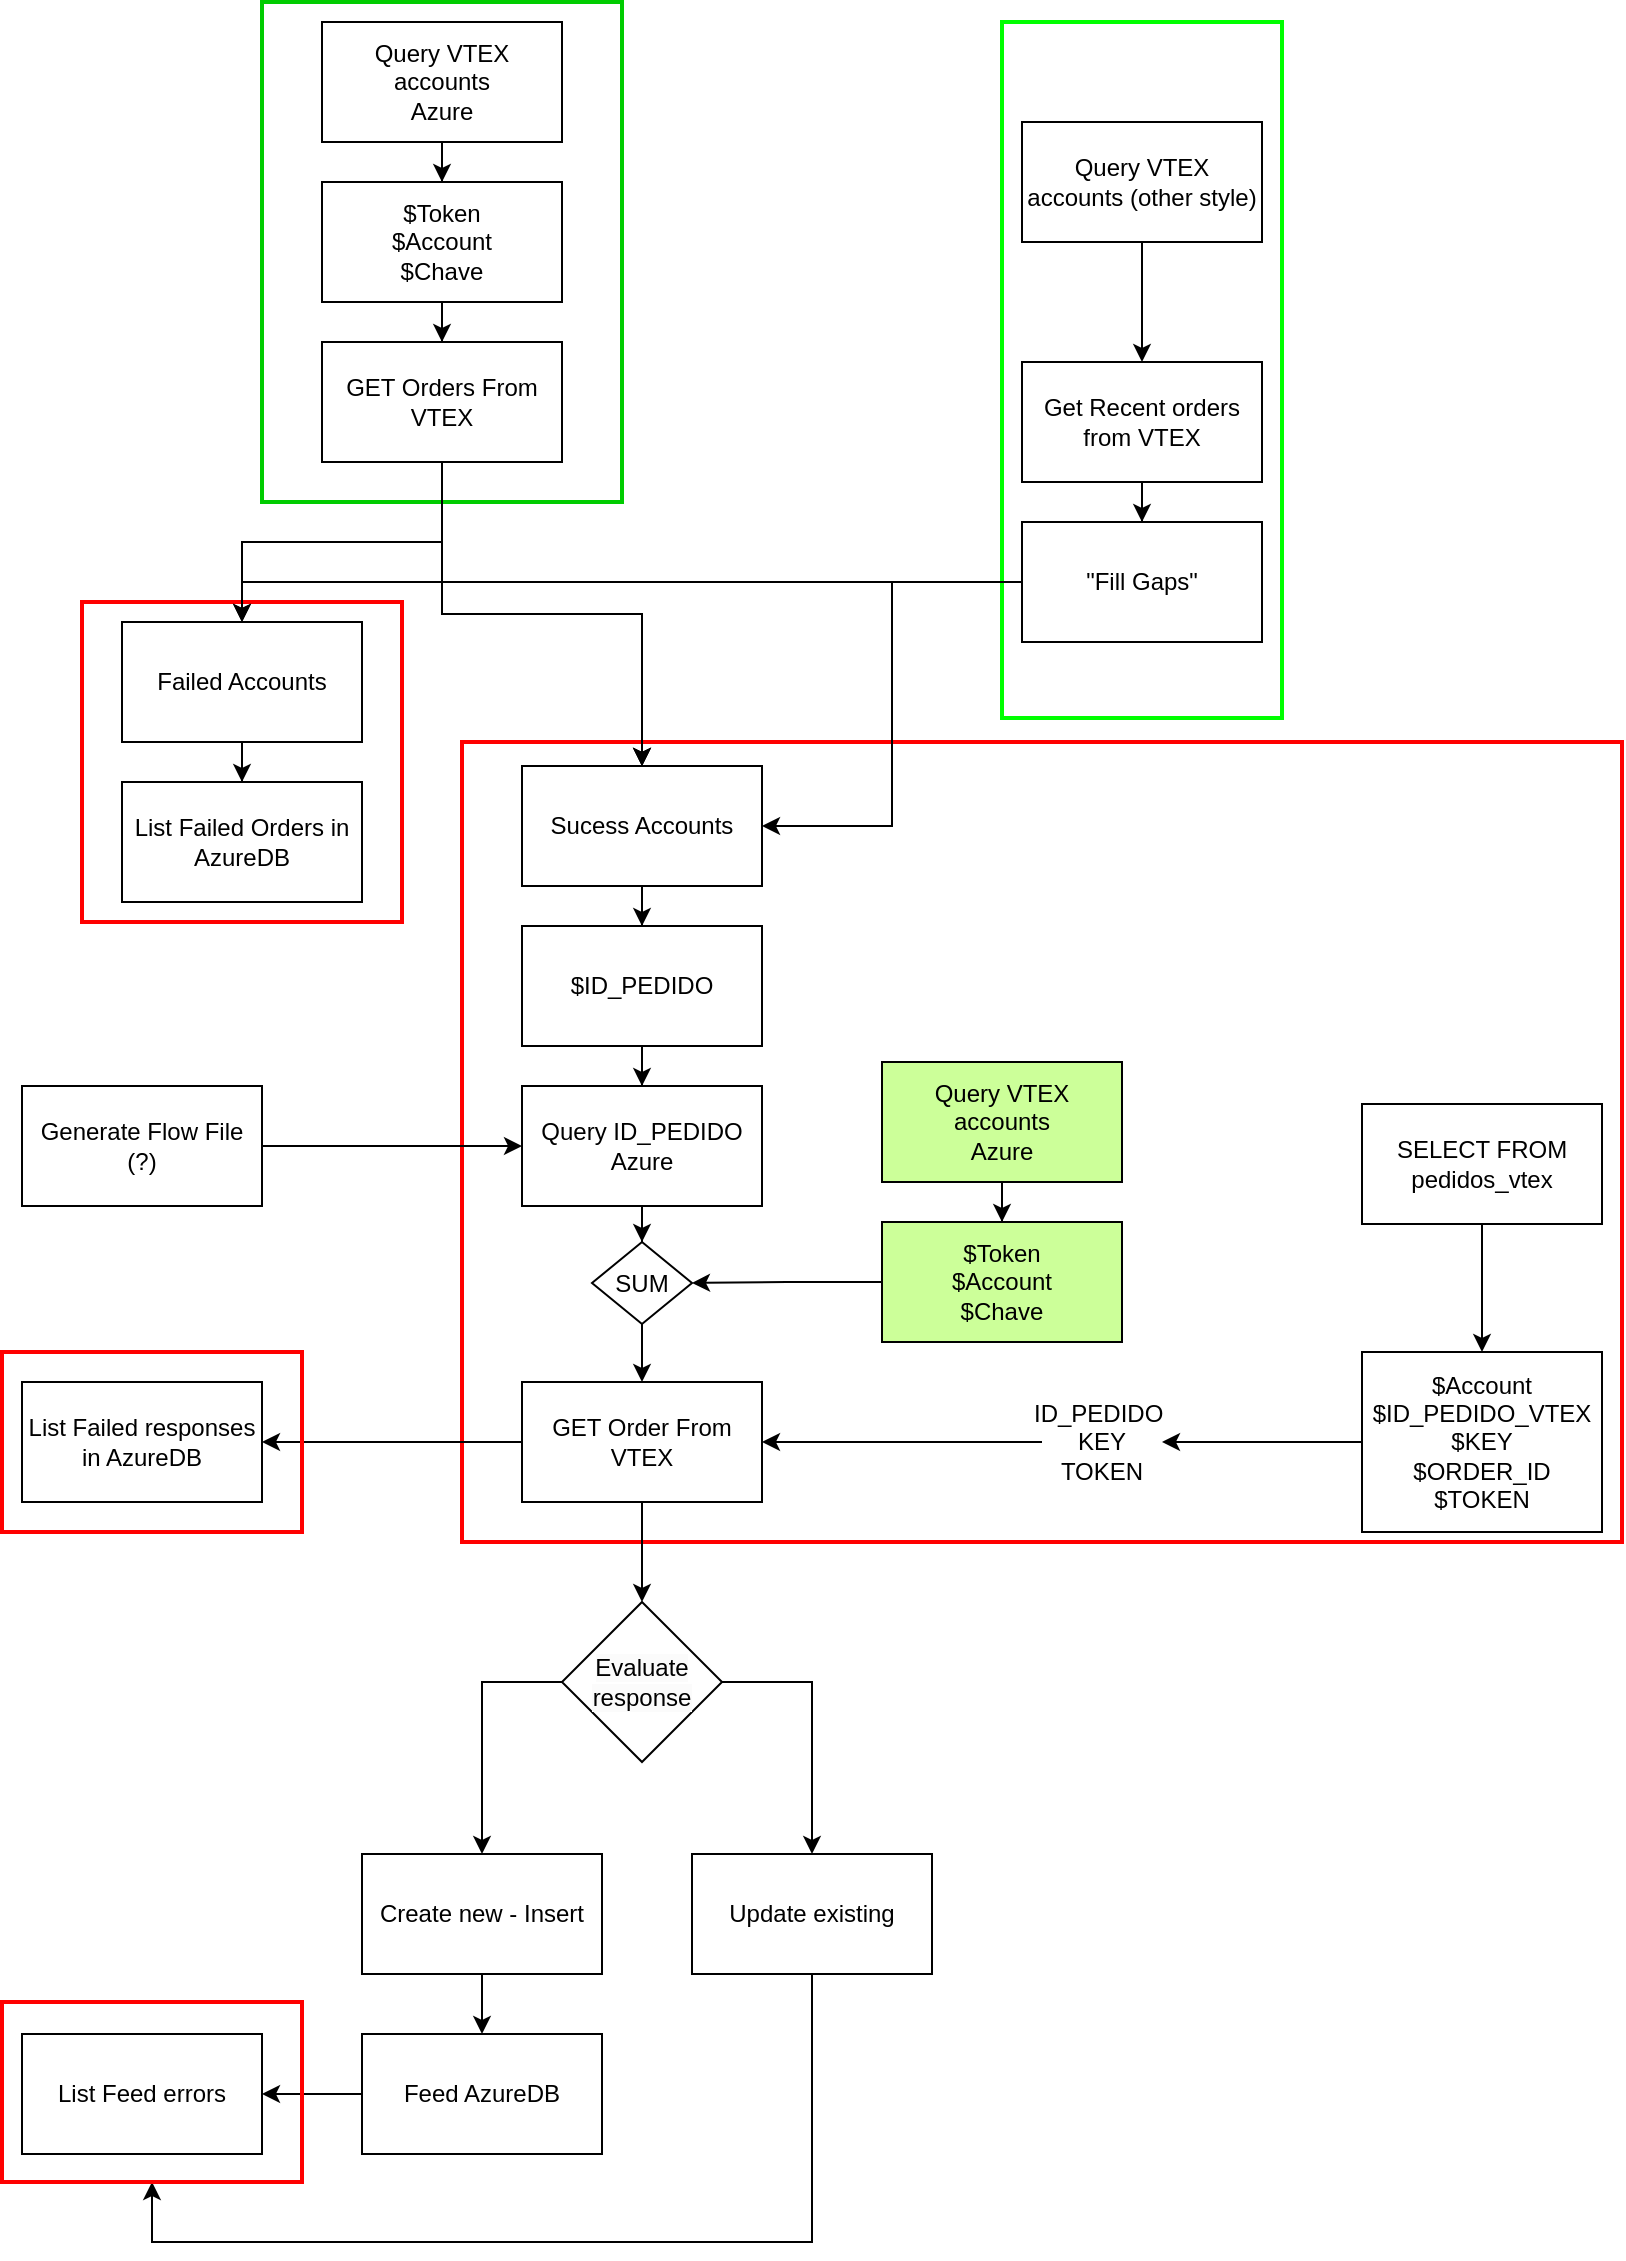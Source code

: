 <mxfile version="21.6.5" type="device">
  <diagram name="Página-1" id="wkWbI2_Ulsu_I-y9-6Hl">
    <mxGraphModel dx="1290" dy="566" grid="1" gridSize="10" guides="1" tooltips="1" connect="1" arrows="1" fold="1" page="1" pageScale="1" pageWidth="827" pageHeight="1169" math="0" shadow="0">
      <root>
        <mxCell id="0" />
        <mxCell id="1" parent="0" />
        <mxCell id="Hz_J9ZlZ0t33PJSmYvb0-60" value="" style="rounded=0;whiteSpace=wrap;html=1;fillColor=none;strokeColor=#ff0000;strokeWidth=2;" parent="1" vertex="1">
          <mxGeometry x="50" y="320" width="160" height="160" as="geometry" />
        </mxCell>
        <mxCell id="Hz_J9ZlZ0t33PJSmYvb0-59" value="" style="rounded=0;whiteSpace=wrap;html=1;fillColor=none;strokeColor=#00FF00;strokeWidth=2;" parent="1" vertex="1">
          <mxGeometry x="510" y="30" width="140" height="348" as="geometry" />
        </mxCell>
        <mxCell id="Hz_J9ZlZ0t33PJSmYvb0-57" value="" style="rounded=0;whiteSpace=wrap;html=1;fillColor=none;strokeColor=#ff0000;strokeWidth=2;" parent="1" vertex="1">
          <mxGeometry x="240" y="390" width="580" height="400" as="geometry" />
        </mxCell>
        <mxCell id="Hz_J9ZlZ0t33PJSmYvb0-56" value="" style="rounded=0;whiteSpace=wrap;html=1;fillColor=none;strokeColor=#00CC00;strokeWidth=2;" parent="1" vertex="1">
          <mxGeometry x="140" y="20" width="180" height="250" as="geometry" />
        </mxCell>
        <mxCell id="Hz_J9ZlZ0t33PJSmYvb0-3" value="" style="edgeStyle=orthogonalEdgeStyle;rounded=0;orthogonalLoop=1;jettySize=auto;html=1;" parent="1" source="Hz_J9ZlZ0t33PJSmYvb0-1" target="Hz_J9ZlZ0t33PJSmYvb0-2" edge="1">
          <mxGeometry relative="1" as="geometry" />
        </mxCell>
        <mxCell id="Hz_J9ZlZ0t33PJSmYvb0-1" value="Query VTEX accounts&lt;br&gt;Azure" style="rounded=0;whiteSpace=wrap;html=1;" parent="1" vertex="1">
          <mxGeometry x="170" y="30" width="120" height="60" as="geometry" />
        </mxCell>
        <mxCell id="Hz_J9ZlZ0t33PJSmYvb0-4" style="edgeStyle=orthogonalEdgeStyle;rounded=0;orthogonalLoop=1;jettySize=auto;html=1;" parent="1" source="Hz_J9ZlZ0t33PJSmYvb0-2" target="Hz_J9ZlZ0t33PJSmYvb0-5" edge="1">
          <mxGeometry relative="1" as="geometry">
            <mxPoint x="280" y="140" as="targetPoint" />
          </mxGeometry>
        </mxCell>
        <mxCell id="Hz_J9ZlZ0t33PJSmYvb0-2" value="$Token&lt;br&gt;$Account&lt;br&gt;$Chave" style="rounded=0;whiteSpace=wrap;html=1;" parent="1" vertex="1">
          <mxGeometry x="170" y="110" width="120" height="60" as="geometry" />
        </mxCell>
        <mxCell id="Hz_J9ZlZ0t33PJSmYvb0-7" value="" style="edgeStyle=orthogonalEdgeStyle;rounded=0;orthogonalLoop=1;jettySize=auto;html=1;" parent="1" source="Hz_J9ZlZ0t33PJSmYvb0-5" target="Hz_J9ZlZ0t33PJSmYvb0-6" edge="1">
          <mxGeometry relative="1" as="geometry" />
        </mxCell>
        <mxCell id="Hz_J9ZlZ0t33PJSmYvb0-8" value="" style="edgeStyle=orthogonalEdgeStyle;rounded=0;orthogonalLoop=1;jettySize=auto;html=1;" parent="1" source="Hz_J9ZlZ0t33PJSmYvb0-5" target="Hz_J9ZlZ0t33PJSmYvb0-6" edge="1">
          <mxGeometry relative="1" as="geometry" />
        </mxCell>
        <mxCell id="Hz_J9ZlZ0t33PJSmYvb0-9" value="" style="edgeStyle=orthogonalEdgeStyle;rounded=0;orthogonalLoop=1;jettySize=auto;html=1;" parent="1" source="Hz_J9ZlZ0t33PJSmYvb0-5" target="Hz_J9ZlZ0t33PJSmYvb0-6" edge="1">
          <mxGeometry relative="1" as="geometry" />
        </mxCell>
        <mxCell id="Hz_J9ZlZ0t33PJSmYvb0-5" value="GET Orders From VTEX" style="rounded=0;whiteSpace=wrap;html=1;" parent="1" vertex="1">
          <mxGeometry x="170" y="190" width="120" height="60" as="geometry" />
        </mxCell>
        <mxCell id="Hz_J9ZlZ0t33PJSmYvb0-28" style="edgeStyle=orthogonalEdgeStyle;rounded=0;orthogonalLoop=1;jettySize=auto;html=1;" parent="1" source="Hz_J9ZlZ0t33PJSmYvb0-6" target="Hz_J9ZlZ0t33PJSmYvb0-29" edge="1">
          <mxGeometry relative="1" as="geometry">
            <mxPoint x="330" y="512" as="targetPoint" />
          </mxGeometry>
        </mxCell>
        <mxCell id="Hz_J9ZlZ0t33PJSmYvb0-6" value="Sucess Accounts" style="rounded=0;whiteSpace=wrap;html=1;" parent="1" vertex="1">
          <mxGeometry x="270" y="402" width="120" height="60" as="geometry" />
        </mxCell>
        <mxCell id="Hz_J9ZlZ0t33PJSmYvb0-11" value="" style="edgeStyle=orthogonalEdgeStyle;rounded=0;orthogonalLoop=1;jettySize=auto;html=1;" parent="1" source="Hz_J9ZlZ0t33PJSmYvb0-5" target="Hz_J9ZlZ0t33PJSmYvb0-12" edge="1">
          <mxGeometry relative="1" as="geometry">
            <mxPoint x="320" y="210" as="sourcePoint" />
          </mxGeometry>
        </mxCell>
        <mxCell id="Hz_J9ZlZ0t33PJSmYvb0-16" value="" style="edgeStyle=orthogonalEdgeStyle;rounded=0;orthogonalLoop=1;jettySize=auto;html=1;" parent="1" source="Hz_J9ZlZ0t33PJSmYvb0-12" target="Hz_J9ZlZ0t33PJSmYvb0-15" edge="1">
          <mxGeometry relative="1" as="geometry" />
        </mxCell>
        <mxCell id="Hz_J9ZlZ0t33PJSmYvb0-12" value="Failed Accounts" style="rounded=0;whiteSpace=wrap;html=1;" parent="1" vertex="1">
          <mxGeometry x="70" y="330" width="120" height="60" as="geometry" />
        </mxCell>
        <mxCell id="Hz_J9ZlZ0t33PJSmYvb0-13" style="edgeStyle=orthogonalEdgeStyle;rounded=0;orthogonalLoop=1;jettySize=auto;html=1;exitX=0.5;exitY=1;exitDx=0;exitDy=0;" parent="1" source="Hz_J9ZlZ0t33PJSmYvb0-12" target="Hz_J9ZlZ0t33PJSmYvb0-12" edge="1">
          <mxGeometry relative="1" as="geometry" />
        </mxCell>
        <mxCell id="Hz_J9ZlZ0t33PJSmYvb0-15" value="List Failed Orders in AzureDB" style="rounded=0;whiteSpace=wrap;html=1;" parent="1" vertex="1">
          <mxGeometry x="70" y="410" width="120" height="60" as="geometry" />
        </mxCell>
        <mxCell id="Hz_J9ZlZ0t33PJSmYvb0-19" value="" style="edgeStyle=orthogonalEdgeStyle;rounded=0;orthogonalLoop=1;jettySize=auto;html=1;" parent="1" source="Hz_J9ZlZ0t33PJSmYvb0-17" target="Hz_J9ZlZ0t33PJSmYvb0-18" edge="1">
          <mxGeometry relative="1" as="geometry" />
        </mxCell>
        <mxCell id="Hz_J9ZlZ0t33PJSmYvb0-17" value="Query VTEX accounts (other style)" style="rounded=0;whiteSpace=wrap;html=1;" parent="1" vertex="1">
          <mxGeometry x="520" y="80" width="120" height="60" as="geometry" />
        </mxCell>
        <mxCell id="Hz_J9ZlZ0t33PJSmYvb0-24" value="" style="edgeStyle=orthogonalEdgeStyle;rounded=0;orthogonalLoop=1;jettySize=auto;html=1;" parent="1" source="Hz_J9ZlZ0t33PJSmYvb0-18" target="Hz_J9ZlZ0t33PJSmYvb0-23" edge="1">
          <mxGeometry relative="1" as="geometry" />
        </mxCell>
        <mxCell id="Hz_J9ZlZ0t33PJSmYvb0-18" value="Get Recent orders from VTEX" style="rounded=0;whiteSpace=wrap;html=1;" parent="1" vertex="1">
          <mxGeometry x="520" y="200" width="120" height="60" as="geometry" />
        </mxCell>
        <mxCell id="Hz_J9ZlZ0t33PJSmYvb0-25" style="edgeStyle=orthogonalEdgeStyle;rounded=0;orthogonalLoop=1;jettySize=auto;html=1;entryX=1;entryY=0.5;entryDx=0;entryDy=0;" parent="1" source="Hz_J9ZlZ0t33PJSmYvb0-23" target="Hz_J9ZlZ0t33PJSmYvb0-6" edge="1">
          <mxGeometry relative="1" as="geometry" />
        </mxCell>
        <mxCell id="Hz_J9ZlZ0t33PJSmYvb0-23" value="&quot;Fill Gaps&quot;" style="whiteSpace=wrap;html=1;rounded=0;" parent="1" vertex="1">
          <mxGeometry x="520" y="280" width="120" height="60" as="geometry" />
        </mxCell>
        <mxCell id="Hz_J9ZlZ0t33PJSmYvb0-35" value="" style="edgeStyle=orthogonalEdgeStyle;rounded=0;orthogonalLoop=1;jettySize=auto;html=1;entryX=0.5;entryY=0;entryDx=0;entryDy=0;" parent="1" source="Hz_J9ZlZ0t33PJSmYvb0-26" target="5UWwaj4sd1YTmmzmRerO-13" edge="1">
          <mxGeometry relative="1" as="geometry">
            <mxPoint x="330" y="666" as="sourcePoint" />
          </mxGeometry>
        </mxCell>
        <mxCell id="Hz_J9ZlZ0t33PJSmYvb0-26" value="Query ID_PEDIDO&lt;br&gt;Azure" style="rounded=0;whiteSpace=wrap;html=1;" parent="1" vertex="1">
          <mxGeometry x="270" y="562" width="120" height="60" as="geometry" />
        </mxCell>
        <mxCell id="Hz_J9ZlZ0t33PJSmYvb0-30" style="edgeStyle=orthogonalEdgeStyle;rounded=0;orthogonalLoop=1;jettySize=auto;html=1;" parent="1" source="Hz_J9ZlZ0t33PJSmYvb0-29" target="Hz_J9ZlZ0t33PJSmYvb0-26" edge="1">
          <mxGeometry relative="1" as="geometry" />
        </mxCell>
        <mxCell id="Hz_J9ZlZ0t33PJSmYvb0-29" value="$ID_PEDIDO" style="rounded=0;whiteSpace=wrap;html=1;" parent="1" vertex="1">
          <mxGeometry x="270" y="482" width="120" height="60" as="geometry" />
        </mxCell>
        <mxCell id="Hz_J9ZlZ0t33PJSmYvb0-32" style="edgeStyle=orthogonalEdgeStyle;rounded=0;orthogonalLoop=1;jettySize=auto;html=1;" parent="1" source="Hz_J9ZlZ0t33PJSmYvb0-31" target="Hz_J9ZlZ0t33PJSmYvb0-26" edge="1">
          <mxGeometry relative="1" as="geometry" />
        </mxCell>
        <mxCell id="Hz_J9ZlZ0t33PJSmYvb0-31" value="Generate Flow File&lt;br&gt;(?)" style="rounded=0;whiteSpace=wrap;html=1;" parent="1" vertex="1">
          <mxGeometry x="20" y="562" width="120" height="60" as="geometry" />
        </mxCell>
        <mxCell id="Hz_J9ZlZ0t33PJSmYvb0-41" style="edgeStyle=orthogonalEdgeStyle;rounded=0;orthogonalLoop=1;jettySize=auto;html=1;" parent="1" source="Hz_J9ZlZ0t33PJSmYvb0-34" target="Hz_J9ZlZ0t33PJSmYvb0-44" edge="1">
          <mxGeometry relative="1" as="geometry">
            <mxPoint x="440" y="864" as="targetPoint" />
          </mxGeometry>
        </mxCell>
        <mxCell id="Hz_J9ZlZ0t33PJSmYvb0-34" value="GET Order From VTEX" style="rounded=0;whiteSpace=wrap;html=1;" parent="1" vertex="1">
          <mxGeometry x="270" y="710" width="120" height="60" as="geometry" />
        </mxCell>
        <mxCell id="Hz_J9ZlZ0t33PJSmYvb0-37" style="edgeStyle=orthogonalEdgeStyle;rounded=0;orthogonalLoop=1;jettySize=auto;html=1;entryX=1;entryY=0.5;entryDx=0;entryDy=0;" parent="1" source="5UWwaj4sd1YTmmzmRerO-2" target="Hz_J9ZlZ0t33PJSmYvb0-34" edge="1">
          <mxGeometry relative="1" as="geometry">
            <Array as="points" />
          </mxGeometry>
        </mxCell>
        <mxCell id="Hz_J9ZlZ0t33PJSmYvb0-36" value="SELECT FROM pedidos_vtex" style="rounded=0;whiteSpace=wrap;html=1;" parent="1" vertex="1">
          <mxGeometry x="690" y="571" width="120" height="60" as="geometry" />
        </mxCell>
        <mxCell id="Hz_J9ZlZ0t33PJSmYvb0-39" value="" style="edgeStyle=orthogonalEdgeStyle;rounded=0;orthogonalLoop=1;jettySize=auto;html=1;" parent="1" source="Hz_J9ZlZ0t33PJSmYvb0-36" target="Hz_J9ZlZ0t33PJSmYvb0-38" edge="1">
          <mxGeometry relative="1" as="geometry">
            <mxPoint x="750" y="434" as="sourcePoint" />
            <mxPoint x="390" y="654" as="targetPoint" />
            <Array as="points" />
          </mxGeometry>
        </mxCell>
        <mxCell id="Hz_J9ZlZ0t33PJSmYvb0-38" value="$Account&lt;br&gt;$ID_PEDIDO_VTEX&lt;br&gt;$KEY&lt;br&gt;$ORDER_ID&lt;br&gt;$TOKEN" style="rounded=0;whiteSpace=wrap;html=1;" parent="1" vertex="1">
          <mxGeometry x="690" y="695" width="120" height="90" as="geometry" />
        </mxCell>
        <mxCell id="Hz_J9ZlZ0t33PJSmYvb0-42" value="" style="edgeStyle=orthogonalEdgeStyle;rounded=0;orthogonalLoop=1;jettySize=auto;html=1;" parent="1" source="Hz_J9ZlZ0t33PJSmYvb0-34" target="a6Iu5O8XwLvPrHeMxUWD-3" edge="1">
          <mxGeometry relative="1" as="geometry">
            <mxPoint x="330" y="836" as="targetPoint" />
            <mxPoint x="330" y="684" as="sourcePoint" />
          </mxGeometry>
        </mxCell>
        <mxCell id="Hz_J9ZlZ0t33PJSmYvb0-44" value="List Failed responses in AzureDB" style="rounded=0;whiteSpace=wrap;html=1;" parent="1" vertex="1">
          <mxGeometry x="20" y="710" width="120" height="60" as="geometry" />
        </mxCell>
        <mxCell id="Hz_J9ZlZ0t33PJSmYvb0-53" style="edgeStyle=orthogonalEdgeStyle;rounded=0;orthogonalLoop=1;jettySize=auto;html=1;" parent="1" source="Hz_J9ZlZ0t33PJSmYvb0-50" target="Hz_J9ZlZ0t33PJSmYvb0-52" edge="1">
          <mxGeometry relative="1" as="geometry" />
        </mxCell>
        <mxCell id="Hz_J9ZlZ0t33PJSmYvb0-50" value="Create new - Insert" style="rounded=0;whiteSpace=wrap;html=1;" parent="1" vertex="1">
          <mxGeometry x="190" y="946" width="120" height="60" as="geometry" />
        </mxCell>
        <mxCell id="Hz_J9ZlZ0t33PJSmYvb0-54" style="edgeStyle=orthogonalEdgeStyle;rounded=0;orthogonalLoop=1;jettySize=auto;html=1;" parent="1" source="Hz_J9ZlZ0t33PJSmYvb0-52" target="Hz_J9ZlZ0t33PJSmYvb0-55" edge="1">
          <mxGeometry relative="1" as="geometry">
            <mxPoint x="300" y="1156" as="targetPoint" />
          </mxGeometry>
        </mxCell>
        <mxCell id="Hz_J9ZlZ0t33PJSmYvb0-52" value="Feed AzureDB" style="rounded=0;whiteSpace=wrap;html=1;" parent="1" vertex="1">
          <mxGeometry x="190" y="1036" width="120" height="60" as="geometry" />
        </mxCell>
        <mxCell id="Hz_J9ZlZ0t33PJSmYvb0-55" value="List Feed errors" style="rounded=0;whiteSpace=wrap;html=1;" parent="1" vertex="1">
          <mxGeometry x="20" y="1036" width="120" height="60" as="geometry" />
        </mxCell>
        <mxCell id="5UWwaj4sd1YTmmzmRerO-1" style="edgeStyle=orthogonalEdgeStyle;rounded=0;orthogonalLoop=1;jettySize=auto;html=1;exitX=0;exitY=0.5;exitDx=0;exitDy=0;entryX=0.5;entryY=0;entryDx=0;entryDy=0;" parent="1" source="Hz_J9ZlZ0t33PJSmYvb0-23" target="Hz_J9ZlZ0t33PJSmYvb0-12" edge="1">
          <mxGeometry relative="1" as="geometry">
            <mxPoint x="410" y="330" as="sourcePoint" />
            <mxPoint x="210" y="321" as="targetPoint" />
            <Array as="points">
              <mxPoint x="130" y="310" />
            </Array>
          </mxGeometry>
        </mxCell>
        <mxCell id="5UWwaj4sd1YTmmzmRerO-4" value="" style="edgeStyle=orthogonalEdgeStyle;rounded=0;orthogonalLoop=1;jettySize=auto;html=1;entryX=1;entryY=0.5;entryDx=0;entryDy=0;" parent="1" source="Hz_J9ZlZ0t33PJSmYvb0-38" target="5UWwaj4sd1YTmmzmRerO-2" edge="1">
          <mxGeometry relative="1" as="geometry">
            <Array as="points" />
            <mxPoint x="690" y="726" as="sourcePoint" />
            <mxPoint x="390" y="726" as="targetPoint" />
          </mxGeometry>
        </mxCell>
        <mxCell id="5UWwaj4sd1YTmmzmRerO-2" value="ID_PEDIDO&amp;nbsp;&lt;br&gt;KEY&lt;br&gt;TOKEN" style="text;html=1;strokeColor=none;fillColor=none;align=center;verticalAlign=middle;whiteSpace=wrap;rounded=0;" parent="1" vertex="1">
          <mxGeometry x="530" y="725" width="60" height="30" as="geometry" />
        </mxCell>
        <mxCell id="5UWwaj4sd1YTmmzmRerO-10" value="" style="edgeStyle=orthogonalEdgeStyle;rounded=0;orthogonalLoop=1;jettySize=auto;html=1;" parent="1" source="5UWwaj4sd1YTmmzmRerO-11" target="5UWwaj4sd1YTmmzmRerO-12" edge="1">
          <mxGeometry relative="1" as="geometry" />
        </mxCell>
        <mxCell id="5UWwaj4sd1YTmmzmRerO-11" value="Query VTEX accounts&lt;br&gt;Azure" style="rounded=0;whiteSpace=wrap;html=1;fillColor=#CCFF99;" parent="1" vertex="1">
          <mxGeometry x="450" y="550" width="120" height="60" as="geometry" />
        </mxCell>
        <mxCell id="5UWwaj4sd1YTmmzmRerO-17" style="edgeStyle=orthogonalEdgeStyle;rounded=0;orthogonalLoop=1;jettySize=auto;html=1;entryX=1;entryY=0.5;entryDx=0;entryDy=0;" parent="1" source="5UWwaj4sd1YTmmzmRerO-12" target="5UWwaj4sd1YTmmzmRerO-13" edge="1">
          <mxGeometry relative="1" as="geometry" />
        </mxCell>
        <mxCell id="5UWwaj4sd1YTmmzmRerO-12" value="$Token&lt;br&gt;$Account&lt;br&gt;$Chave" style="rounded=0;whiteSpace=wrap;html=1;fillColor=#CCFF99;" parent="1" vertex="1">
          <mxGeometry x="450" y="630" width="120" height="60" as="geometry" />
        </mxCell>
        <mxCell id="5UWwaj4sd1YTmmzmRerO-18" style="edgeStyle=orthogonalEdgeStyle;rounded=0;orthogonalLoop=1;jettySize=auto;html=1;exitX=0.5;exitY=1;exitDx=0;exitDy=0;" parent="1" source="5UWwaj4sd1YTmmzmRerO-13" target="Hz_J9ZlZ0t33PJSmYvb0-34" edge="1">
          <mxGeometry relative="1" as="geometry" />
        </mxCell>
        <mxCell id="5UWwaj4sd1YTmmzmRerO-13" value="SUM" style="rhombus;whiteSpace=wrap;html=1;" parent="1" vertex="1">
          <mxGeometry x="305" y="640" width="50" height="41" as="geometry" />
        </mxCell>
        <mxCell id="a6Iu5O8XwLvPrHeMxUWD-2" value="" style="rounded=0;whiteSpace=wrap;html=1;fillColor=none;strokeColor=#ff0000;strokeWidth=2;" vertex="1" parent="1">
          <mxGeometry x="10" y="695" width="150" height="90" as="geometry" />
        </mxCell>
        <mxCell id="a6Iu5O8XwLvPrHeMxUWD-5" style="edgeStyle=orthogonalEdgeStyle;rounded=0;orthogonalLoop=1;jettySize=auto;html=1;entryX=0.5;entryY=0;entryDx=0;entryDy=0;" edge="1" parent="1" source="a6Iu5O8XwLvPrHeMxUWD-3" target="Hz_J9ZlZ0t33PJSmYvb0-50">
          <mxGeometry relative="1" as="geometry">
            <Array as="points">
              <mxPoint x="250" y="860" />
            </Array>
          </mxGeometry>
        </mxCell>
        <mxCell id="a6Iu5O8XwLvPrHeMxUWD-6" style="edgeStyle=orthogonalEdgeStyle;rounded=0;orthogonalLoop=1;jettySize=auto;html=1;" edge="1" parent="1" source="a6Iu5O8XwLvPrHeMxUWD-3" target="a6Iu5O8XwLvPrHeMxUWD-7">
          <mxGeometry relative="1" as="geometry">
            <mxPoint x="430" y="940" as="targetPoint" />
            <Array as="points">
              <mxPoint x="415" y="860" />
            </Array>
          </mxGeometry>
        </mxCell>
        <mxCell id="a6Iu5O8XwLvPrHeMxUWD-3" value="&lt;span style=&quot;color: rgb(0, 0, 0); font-family: Helvetica; font-size: 12px; font-style: normal; font-variant-ligatures: normal; font-variant-caps: normal; font-weight: 400; letter-spacing: normal; orphans: 2; text-align: center; text-indent: 0px; text-transform: none; widows: 2; word-spacing: 0px; -webkit-text-stroke-width: 0px; background-color: rgb(251, 251, 251); text-decoration-thickness: initial; text-decoration-style: initial; text-decoration-color: initial; float: none; display: inline !important;&quot;&gt;Evaluate response&lt;/span&gt;" style="rhombus;whiteSpace=wrap;html=1;" vertex="1" parent="1">
          <mxGeometry x="290" y="820" width="80" height="80" as="geometry" />
        </mxCell>
        <mxCell id="a6Iu5O8XwLvPrHeMxUWD-9" style="edgeStyle=orthogonalEdgeStyle;rounded=0;orthogonalLoop=1;jettySize=auto;html=1;" edge="1" parent="1" source="a6Iu5O8XwLvPrHeMxUWD-7" target="a6Iu5O8XwLvPrHeMxUWD-8">
          <mxGeometry relative="1" as="geometry">
            <Array as="points">
              <mxPoint x="415" y="1140" />
              <mxPoint x="85" y="1140" />
            </Array>
          </mxGeometry>
        </mxCell>
        <mxCell id="a6Iu5O8XwLvPrHeMxUWD-7" value="Update existing" style="rounded=0;whiteSpace=wrap;html=1;" vertex="1" parent="1">
          <mxGeometry x="355" y="946" width="120" height="60" as="geometry" />
        </mxCell>
        <mxCell id="a6Iu5O8XwLvPrHeMxUWD-8" value="" style="rounded=0;whiteSpace=wrap;html=1;fillColor=none;strokeColor=#ff0000;strokeWidth=2;" vertex="1" parent="1">
          <mxGeometry x="10" y="1020" width="150" height="90" as="geometry" />
        </mxCell>
      </root>
    </mxGraphModel>
  </diagram>
</mxfile>
